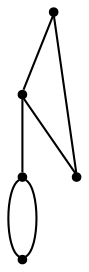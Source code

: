 graph {
  node [shape=point,comment="{\"directed\":false,\"doi\":\"10.1007/978-3-030-35802-0_15\",\"figure\":\"2 (1)\"}"]

  v0 [pos="661.4428420001117,1967.2863424656116"]
  v1 [pos="661.4428420001117,2059.674857072123"]
  v2 [pos="608.1009983416308,1874.8977006838236"]
  v3 [pos="554.7592182715674,1967.2863424656116"]
  v4 [pos="554.7592182715674,2059.674857072123"]

  v0 -- v1 [id="-1",pos="661.4428420001117,1967.2863424656116 634.77195196508,2013.4815217896237 634.77195196508,2013.4815217896237 634.77195196508,2013.4815217896237 661.4428420001117,2059.674857072123 661.4428420001117,2059.674857072123 661.4428420001117,2059.674857072123"]
  v4 -- v1 [id="-2",pos="554.7592182715674,2059.674857072123 608.1010619300484,2059.679975877012 608.1010619300484,2059.679975877012 608.1010619300484,2059.679975877012 634.77195196508,2013.4857185737567 634.77195196508,2013.4857185737567 634.77195196508,2013.4857185737567 608.1010619300484,1967.291461270501 608.1010619300484,1967.291461270501 608.1010619300484,1967.291461270501 581.4301083065991,2013.4857185737567 581.4301083065991,2013.4857185737567 581.4301083065991,2013.4857185737567 608.1009983416308,2059.679975877012 608.1009983416308,2059.679975877012 608.1009983416308,2059.679975877012 661.4428420001117,2059.674857072123 661.4428420001117,2059.674857072123 661.4428420001117,2059.674857072123"]
  v0 -- v2 [id="-3",pos="661.4428420001117,1967.2863424656116 608.1009983416308,1967.287264486368 608.1009983416308,1967.287264486368 608.1009983416308,1967.287264486368 581.4301083065991,1921.0930071831126 581.4301083065991,1921.0930071831126 581.4301083065991,1921.0930071831126 608.1009983416308,1874.8977006838236 608.1009983416308,1874.8977006838236 608.1009983416308,1874.8977006838236"]
  v3 -- v0 [id="-5",pos="554.7592182715674,1967.2863424656116 581.4301083065991,1921.0930071831126 581.4301083065991,1921.0930071831126 581.4301083065991,1921.0930071831126 634.77195196508,1921.0972039672456 634.77195196508,1921.0972039672456 634.77195196508,1921.0972039672456 661.4428420001117,1967.2863424656116 661.4428420001117,1967.2863424656116 661.4428420001117,1967.2863424656116"]
  v1 -- v4 [id="-6",pos="661.4428420001117,2059.674857072123 634.77195196508,2105.8742331802678 634.77195196508,2105.8742331802678 634.77195196508,2105.8742331802678 581.4301083065991,2105.8742331802678 581.4301083065991,2105.8742331802678 581.4301083065991,2105.8742331802678 554.7592182715674,2059.674857072123 554.7592182715674,2059.674857072123 554.7592182715674,2059.674857072123"]
  v3 -- v2 [id="-7",pos="554.7592182715674,1967.2863424656116 608.1010619300484,1967.287264486368 608.1010619300484,1967.287264486368 608.1010619300484,1967.287264486368 634.77195196508,1921.0930071831126 634.77195196508,1921.0930071831126 634.77195196508,1921.0930071831126 608.1009983416308,1874.8977006838236 608.1009983416308,1874.8977006838236 608.1009983416308,1874.8977006838236"]
}